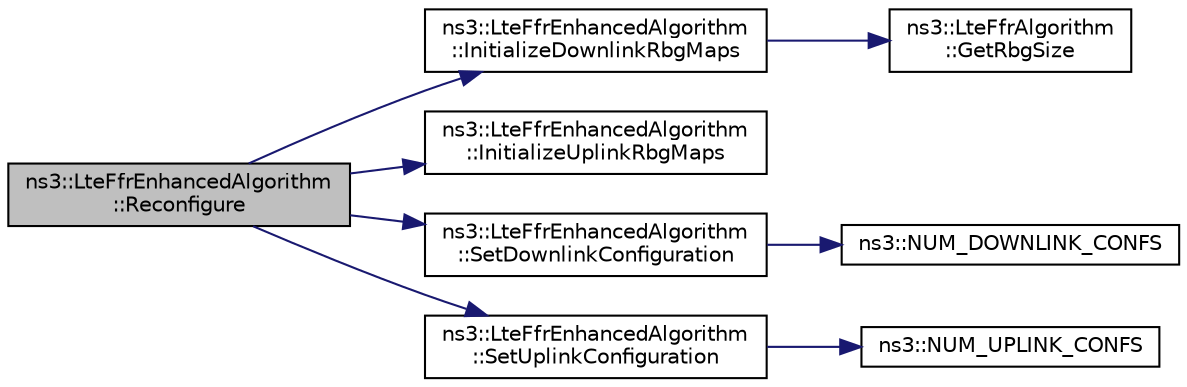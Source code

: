 digraph "ns3::LteFfrEnhancedAlgorithm::Reconfigure"
{
 // LATEX_PDF_SIZE
  edge [fontname="Helvetica",fontsize="10",labelfontname="Helvetica",labelfontsize="10"];
  node [fontname="Helvetica",fontsize="10",shape=record];
  rankdir="LR";
  Node1 [label="ns3::LteFfrEnhancedAlgorithm\l::Reconfigure",height=0.2,width=0.4,color="black", fillcolor="grey75", style="filled", fontcolor="black",tooltip="Automatic FR reconfiguration."];
  Node1 -> Node2 [color="midnightblue",fontsize="10",style="solid",fontname="Helvetica"];
  Node2 [label="ns3::LteFfrEnhancedAlgorithm\l::InitializeDownlinkRbgMaps",height=0.2,width=0.4,color="black", fillcolor="white", style="filled",URL="$classns3_1_1_lte_ffr_enhanced_algorithm.html#a379506a432a4414a394622bca49f4293",tooltip="Initialize downlink RBG maps."];
  Node2 -> Node3 [color="midnightblue",fontsize="10",style="solid",fontname="Helvetica"];
  Node3 [label="ns3::LteFfrAlgorithm\l::GetRbgSize",height=0.2,width=0.4,color="black", fillcolor="white", style="filled",URL="$classns3_1_1_lte_ffr_algorithm.html#a63ff51a7ceaa4a5274ed420df52b330d",tooltip="Get RBG size for DL Bandwidth according to table 7.1.6.1-1 of 36.213."];
  Node1 -> Node4 [color="midnightblue",fontsize="10",style="solid",fontname="Helvetica"];
  Node4 [label="ns3::LteFfrEnhancedAlgorithm\l::InitializeUplinkRbgMaps",height=0.2,width=0.4,color="black", fillcolor="white", style="filled",URL="$classns3_1_1_lte_ffr_enhanced_algorithm.html#ae0a8e76f10168c1cfc550c541097282e",tooltip="Initialize uplink RBG maps."];
  Node1 -> Node5 [color="midnightblue",fontsize="10",style="solid",fontname="Helvetica"];
  Node5 [label="ns3::LteFfrEnhancedAlgorithm\l::SetDownlinkConfiguration",height=0.2,width=0.4,color="black", fillcolor="white", style="filled",URL="$classns3_1_1_lte_ffr_enhanced_algorithm.html#a31acc239f3b310e791d132db29ff2c80",tooltip="Set downlink configuration."];
  Node5 -> Node6 [color="midnightblue",fontsize="10",style="solid",fontname="Helvetica"];
  Node6 [label="ns3::NUM_DOWNLINK_CONFS",height=0.2,width=0.4,color="black", fillcolor="white", style="filled",URL="$namespacens3.html#a417f8ac741bc7d3d00afe1cc14a59faf",tooltip=" "];
  Node1 -> Node7 [color="midnightblue",fontsize="10",style="solid",fontname="Helvetica"];
  Node7 [label="ns3::LteFfrEnhancedAlgorithm\l::SetUplinkConfiguration",height=0.2,width=0.4,color="black", fillcolor="white", style="filled",URL="$classns3_1_1_lte_ffr_enhanced_algorithm.html#ab4cc6a7d1d40a45058ccafe95a81a15c",tooltip="Set uplink configuration."];
  Node7 -> Node8 [color="midnightblue",fontsize="10",style="solid",fontname="Helvetica"];
  Node8 [label="ns3::NUM_UPLINK_CONFS",height=0.2,width=0.4,color="black", fillcolor="white", style="filled",URL="$namespacens3.html#a5dc0a36a47c74fa76aa6f2db243f9478",tooltip=" "];
}
